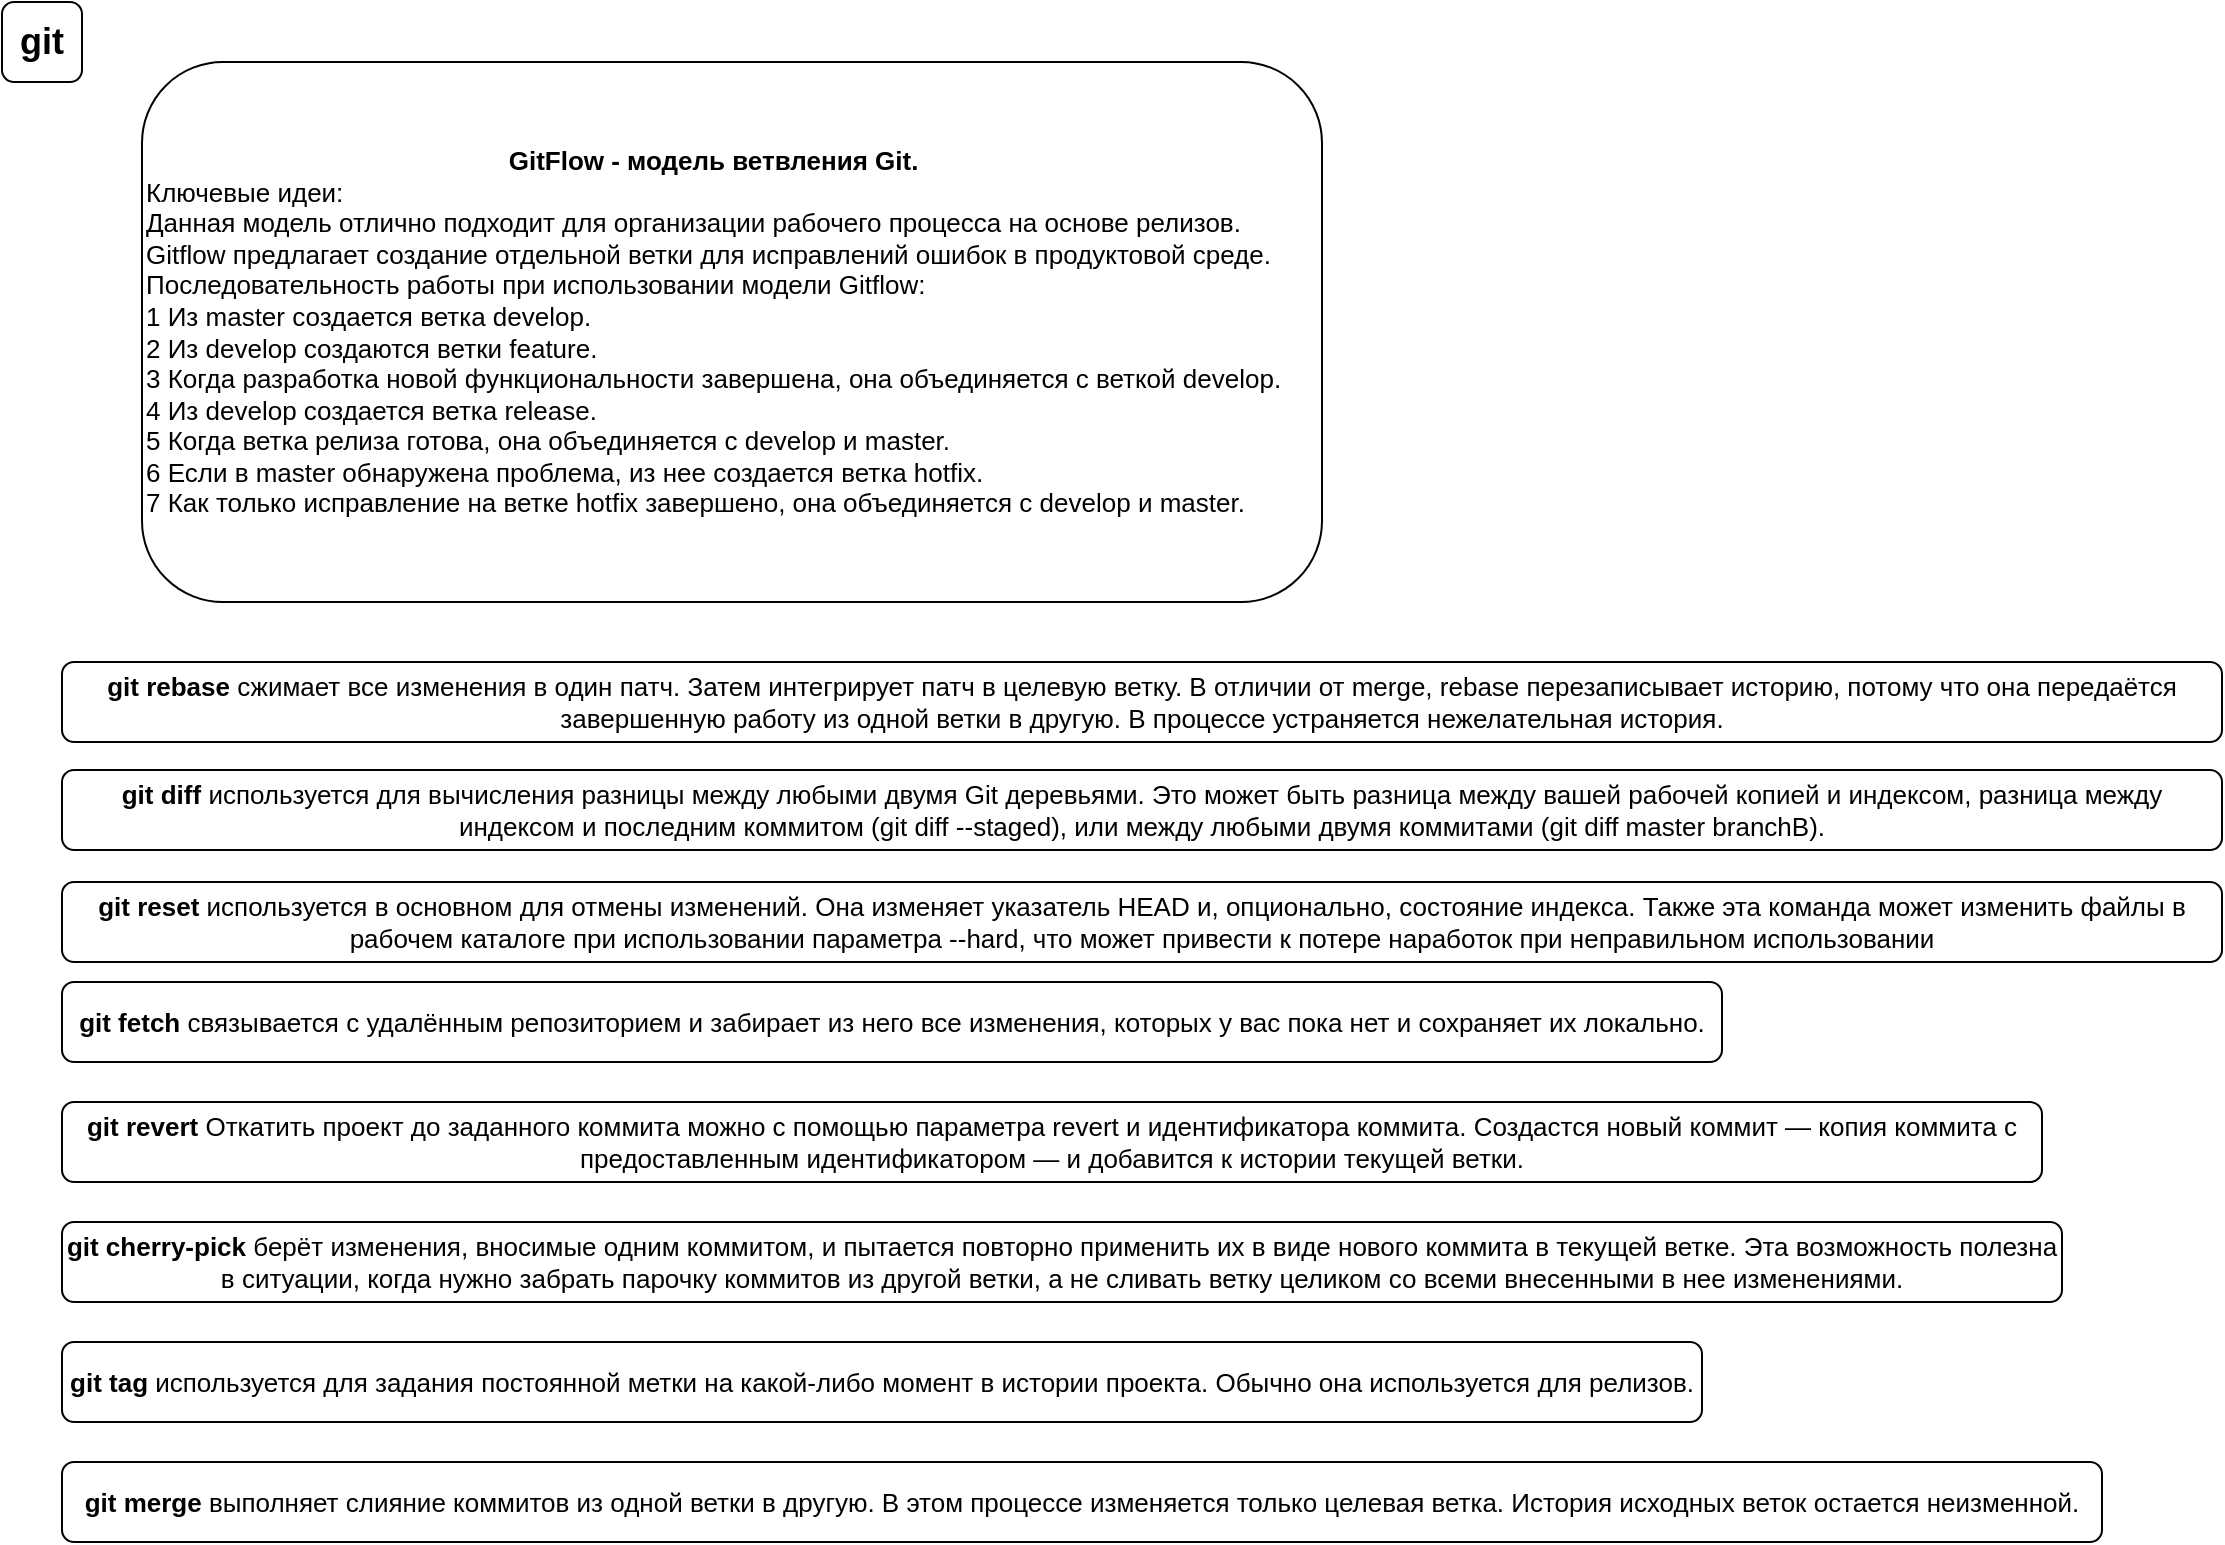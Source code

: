 <mxfile version="19.0.3" type="device"><diagram id="4-rcc4dxZw5owg66LHqr" name="Страница 1"><mxGraphModel dx="1422" dy="905" grid="1" gridSize="10" guides="1" tooltips="1" connect="1" arrows="1" fold="1" page="1" pageScale="1" pageWidth="1169" pageHeight="827" math="0" shadow="0"><root><mxCell id="0"/><mxCell id="1" parent="0"/><mxCell id="5mDUzN-Ix6-eXFHEVrrB-1" value="git" style="rounded=1;whiteSpace=wrap;html=1;fontStyle=1;fontSize=18;" vertex="1" parent="1"><mxGeometry x="10" y="10" width="40" height="40" as="geometry"/></mxCell><mxCell id="5mDUzN-Ix6-eXFHEVrrB-3" value="&lt;div style=&quot;text-align: center;&quot;&gt;&lt;span style=&quot;background-color: initial;&quot;&gt;&lt;b&gt;GitFlow - модель ветвления Git.&lt;/b&gt;&lt;/span&gt;&lt;/div&gt;Ключевые идеи:&lt;br&gt;&#9;&#9;Данная модель отлично подходит для организации рабочего процесса на основе релизов.&lt;br&gt;Gitflow предлагает создание отдельной ветки для исправлений ошибок в продуктовой среде.&lt;br&gt;Последовательность работы при использовании модели Gitflow:&lt;br&gt;&#9;&#9;&#9;1 Из master создается ветка develop.&lt;br&gt;2 Из develop создаются ветки feature.&lt;br&gt;3 Когда разработка новой функциональности завершена, она объединяется с веткой develop.&lt;br&gt;4 Из develop создается ветка release.&lt;br&gt;5 Когда ветка релиза готова, она объединяется с develop и master.&lt;br&gt;6 Если в master обнаружена проблема, из нее создается ветка hotfix.&lt;br&gt;7 Как только исправление на ветке hotfix завершено, она объединяется с develop и master." style="rounded=1;whiteSpace=wrap;html=1;fontSize=13;align=left;" vertex="1" parent="1"><mxGeometry x="80" y="40" width="590" height="270" as="geometry"/></mxCell><mxCell id="5mDUzN-Ix6-eXFHEVrrB-4" value="&lt;b&gt;git rebase&amp;nbsp;&lt;/b&gt;сжимает все изменения в один патч. Затем интегрирует патч в целевую ветку. В отличии от merge, rebase перезаписывает историю, потому что она передаётся завершенную работу из одной ветки в другую. В процессе устраняется нежелательная история." style="rounded=1;whiteSpace=wrap;html=1;fontSize=13;align=center;" vertex="1" parent="1"><mxGeometry x="40" y="340" width="1080" height="40" as="geometry"/></mxCell><mxCell id="5mDUzN-Ix6-eXFHEVrrB-5" value="&lt;b&gt;git diff&amp;nbsp;&lt;/b&gt;используется для вычисления разницы между любыми двумя Git деревьями. Это может быть разница между вашей рабочей копией и индексом, разница между индексом и последним коммитом (git diff --staged), или между любыми двумя коммитами (git diff master branchB)." style="rounded=1;whiteSpace=wrap;html=1;fontSize=13;" vertex="1" parent="1"><mxGeometry x="40" y="394" width="1080" height="40" as="geometry"/></mxCell><mxCell id="5mDUzN-Ix6-eXFHEVrrB-6" value="&lt;b&gt;git reset&amp;nbsp;&lt;/b&gt;используется в основном для отмены изменений. Она изменяет указатель HEAD и, опционально, состояние индекса. Также эта команда может изменить файлы в рабочем каталоге при использовании параметра --hard, что может привести к потере наработок при неправильном использовании" style="rounded=1;whiteSpace=wrap;html=1;fontSize=13;" vertex="1" parent="1"><mxGeometry x="40" y="450" width="1080" height="40" as="geometry"/></mxCell><mxCell id="5mDUzN-Ix6-eXFHEVrrB-7" value="&lt;b&gt;git fetch&amp;nbsp;&lt;/b&gt;связывается с удалённым репозиторием и забирает из него все изменения, которых у вас пока нет и сохраняет их локально." style="rounded=1;whiteSpace=wrap;html=1;fontSize=13;" vertex="1" parent="1"><mxGeometry x="40" y="500" width="830" height="40" as="geometry"/></mxCell><mxCell id="5mDUzN-Ix6-eXFHEVrrB-8" value="&lt;b&gt;git revert&amp;nbsp;&lt;/b&gt;Откатить проект до заданного коммита можно с помощью параметра revert и идентификатора коммита. Создастся новый коммит — копия коммита с предоставленным идентификатором — и добавится к истории текущей ветки." style="rounded=1;whiteSpace=wrap;html=1;fontSize=13;" vertex="1" parent="1"><mxGeometry x="40" y="560" width="990" height="40" as="geometry"/></mxCell><mxCell id="5mDUzN-Ix6-eXFHEVrrB-9" value="&lt;b&gt;git cherry-pick&amp;nbsp;&lt;/b&gt;берёт изменения, вносимые одним коммитом, и пытается повторно применить их в виде нового коммита в текущей ветке. Эта возможность полезна в ситуации, когда нужно забрать парочку коммитов из другой ветки, а не сливать ветку целиком со всеми внесенными в нее изменениями." style="rounded=1;whiteSpace=wrap;html=1;fontSize=13;" vertex="1" parent="1"><mxGeometry x="40" y="620" width="1000" height="40" as="geometry"/></mxCell><mxCell id="5mDUzN-Ix6-eXFHEVrrB-10" value="&lt;b&gt;git tag&amp;nbsp;&lt;/b&gt;используется для задания постоянной метки на какой-либо момент в истории проекта. Обычно она используется для релизов." style="rounded=1;whiteSpace=wrap;html=1;fontSize=13;" vertex="1" parent="1"><mxGeometry x="40" y="680" width="820" height="40" as="geometry"/></mxCell><mxCell id="5mDUzN-Ix6-eXFHEVrrB-11" value="&lt;b&gt;git merge&amp;nbsp;&lt;/b&gt;выполняет слияние коммитов из одной ветки в другую. В этом процессе изменяется только целевая ветка. История исходных веток остается неизменной." style="rounded=1;whiteSpace=wrap;html=1;fontSize=13;" vertex="1" parent="1"><mxGeometry x="40" y="740" width="1020" height="40" as="geometry"/></mxCell></root></mxGraphModel></diagram></mxfile>